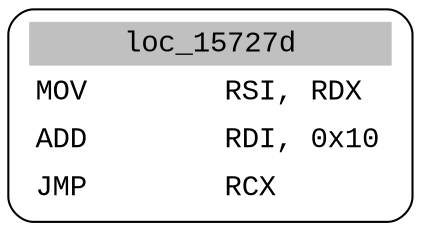 digraph asm_graph {
1941 [
shape="Mrecord" fontname="Courier New"label =<<table border="0" cellborder="0" cellpadding="3"><tr><td align="center" colspan="2" bgcolor="grey">loc_15727d</td></tr><tr><td align="left">MOV        RSI, RDX</td></tr><tr><td align="left">ADD        RDI, 0x10</td></tr><tr><td align="left">JMP        RCX</td></tr></table>> ];
}